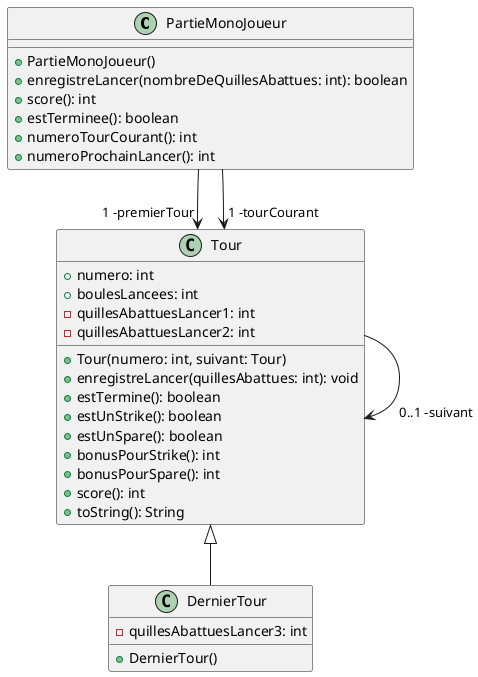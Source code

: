 @startuml

class PartieMonoJoueur {
  +PartieMonoJoueur()
  +enregistreLancer(nombreDeQuillesAbattues: int): boolean
  +score(): int
  +estTerminee(): boolean
  +numeroTourCourant(): int
  +numeroProchainLancer(): int
}

class Tour {
  +numero: int
  +boulesLancees: int
  -quillesAbattuesLancer1: int
  -quillesAbattuesLancer2: int
  +Tour(numero: int, suivant: Tour)
  +enregistreLancer(quillesAbattues: int): void
  +estTermine(): boolean
  +estUnStrike(): boolean
  +estUnSpare(): boolean
  +bonusPourStrike(): int
  +bonusPourSpare(): int
  +score(): int
  +toString(): String
}

class DernierTour {
  -quillesAbattuesLancer3: int

  +DernierTour()
}

PartieMonoJoueur --> "        1 -premierTour" Tour 
PartieMonoJoueur --> "1 -tourCourant      " Tour 


Tour --> "        0..1 -suivant" Tour
Tour <|-- DernierTour

@enduml